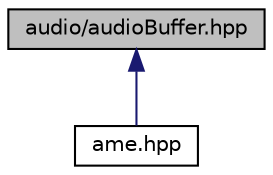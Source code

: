 digraph "audio/audioBuffer.hpp"
{
 // LATEX_PDF_SIZE
  edge [fontname="Helvetica",fontsize="10",labelfontname="Helvetica",labelfontsize="10"];
  node [fontname="Helvetica",fontsize="10",shape=record];
  Node1 [label="audio/audioBuffer.hpp",height=0.2,width=0.4,color="black", fillcolor="grey75", style="filled", fontcolor="black",tooltip="Audio buffer."];
  Node1 -> Node2 [dir="back",color="midnightblue",fontsize="10",style="solid",fontname="Helvetica"];
  Node2 [label="ame.hpp",height=0.2,width=0.4,color="black", fillcolor="white", style="filled",URL="$ame_8hpp.html",tooltip="main header file."];
}
